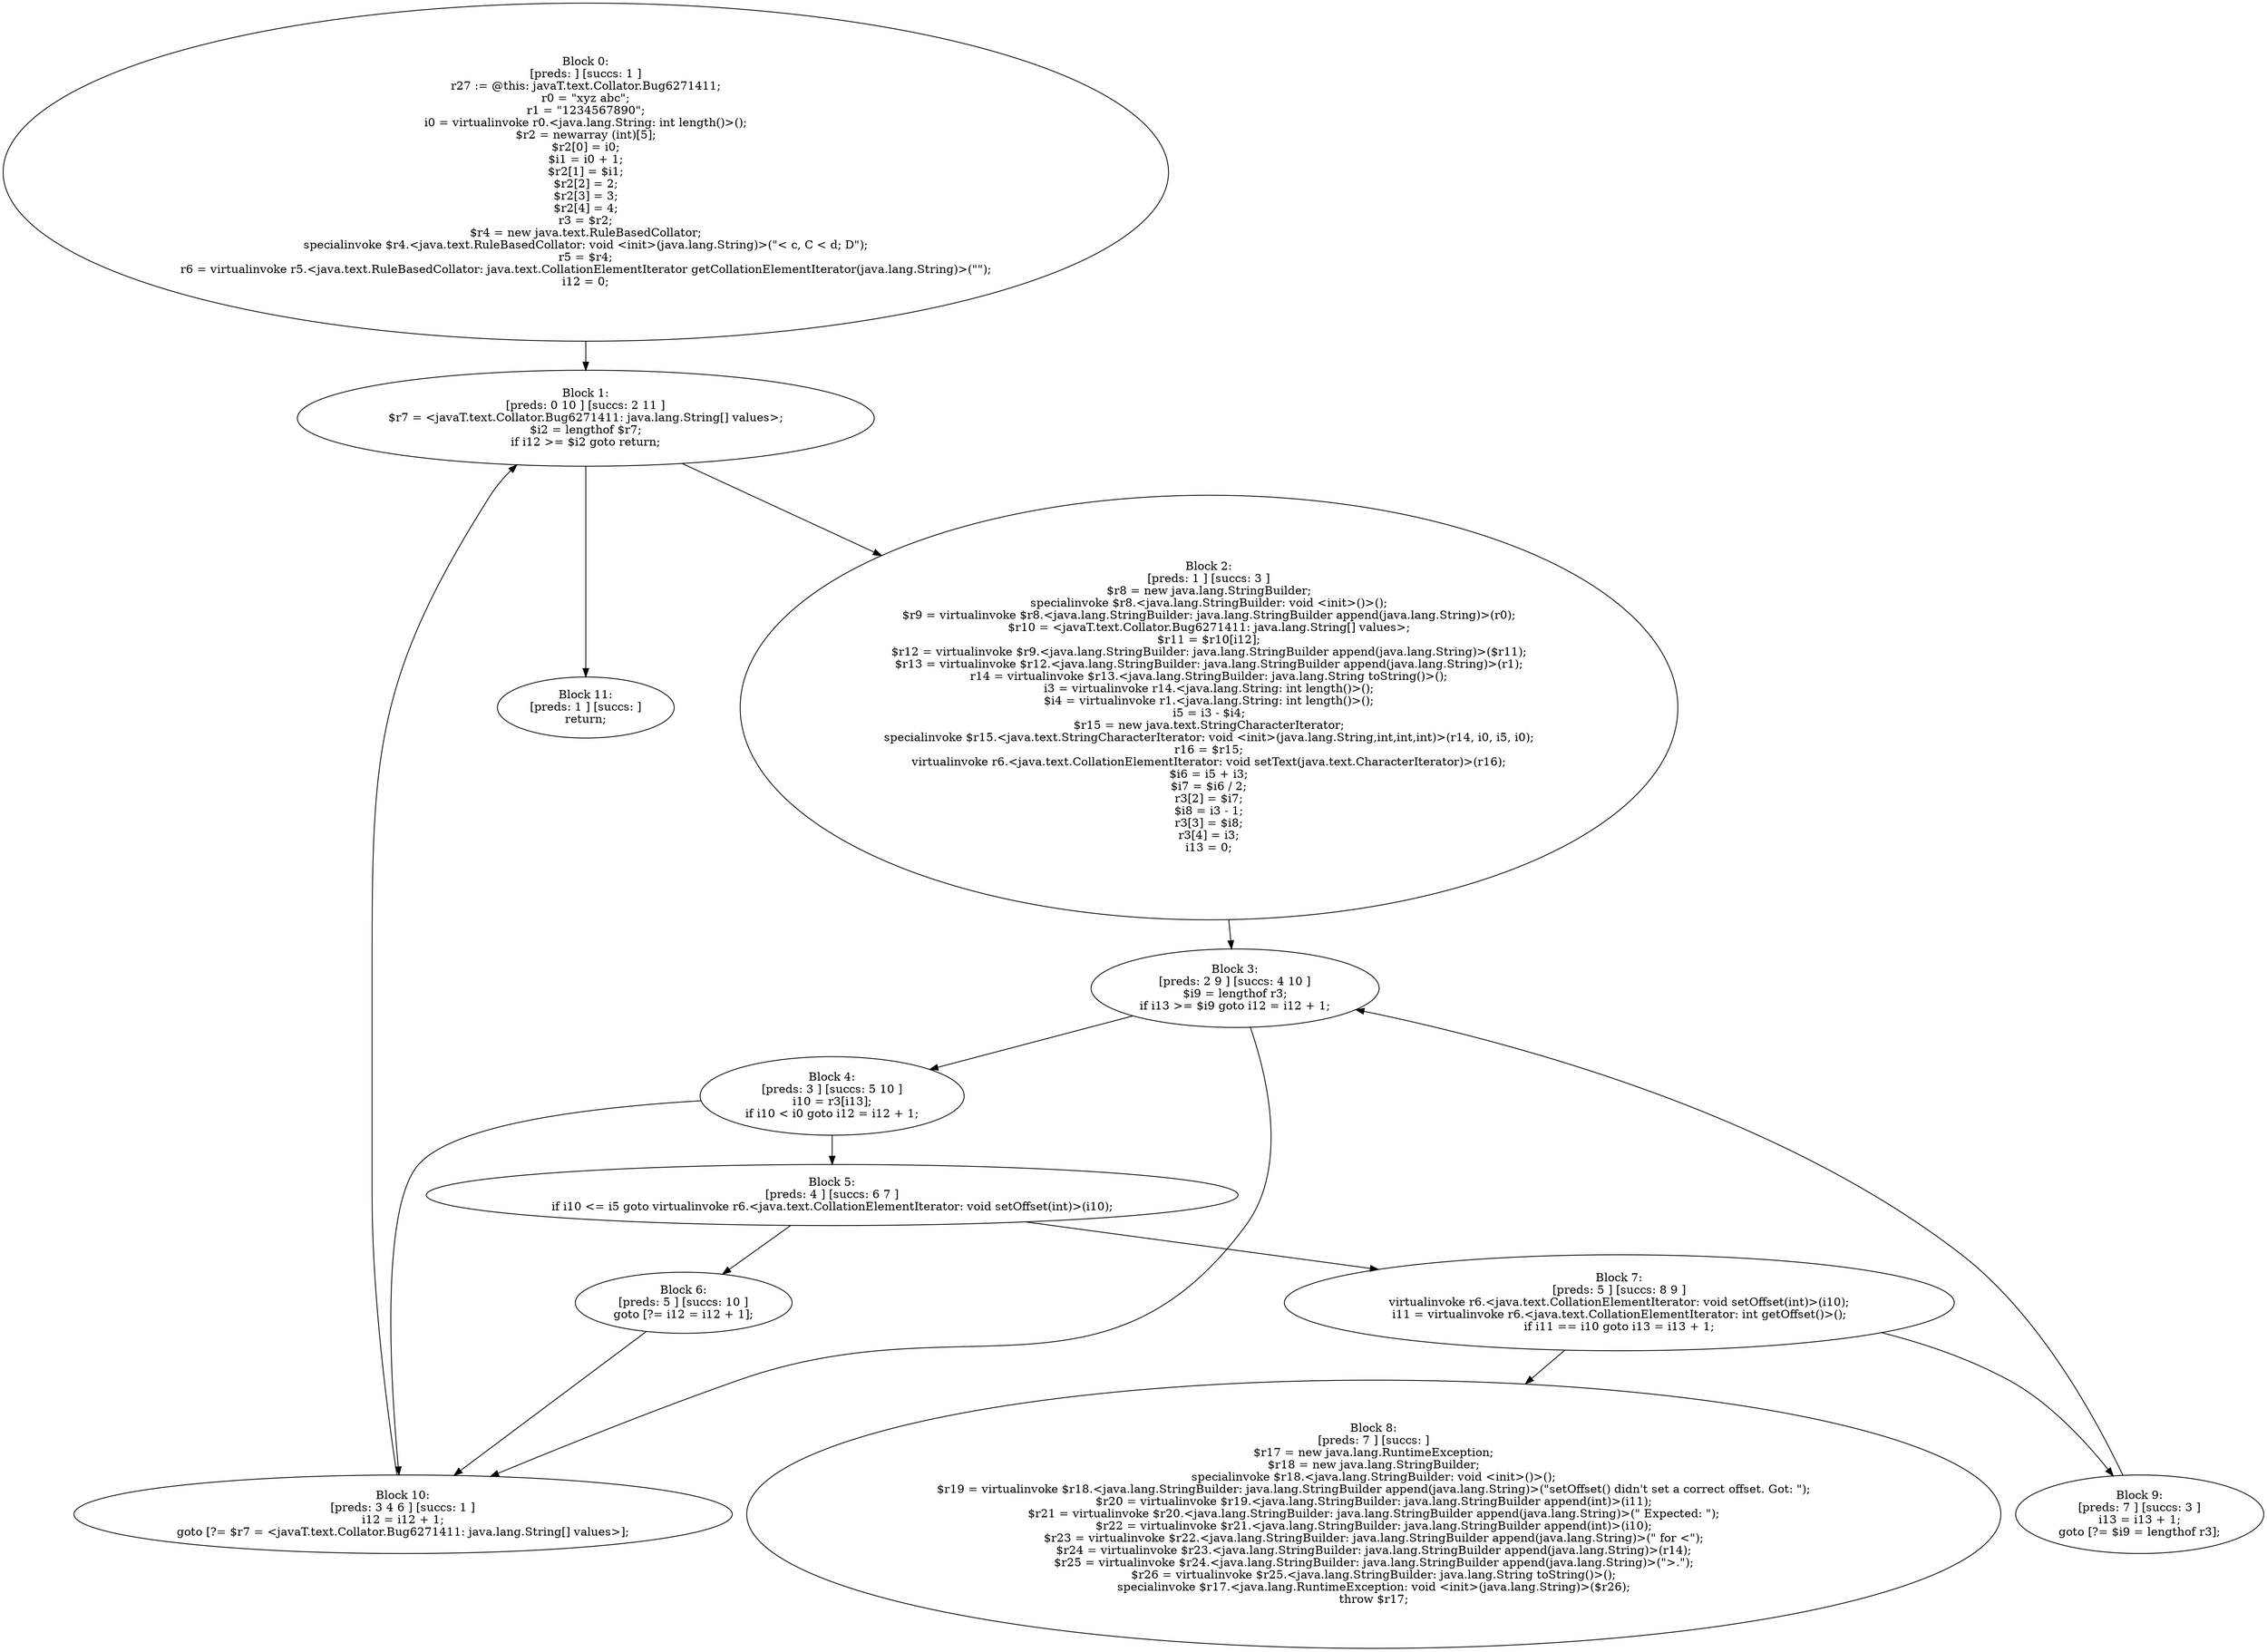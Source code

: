 digraph "unitGraph" {
    "Block 0:
[preds: ] [succs: 1 ]
r27 := @this: javaT.text.Collator.Bug6271411;
r0 = \"xyz abc\";
r1 = \"1234567890\";
i0 = virtualinvoke r0.<java.lang.String: int length()>();
$r2 = newarray (int)[5];
$r2[0] = i0;
$i1 = i0 + 1;
$r2[1] = $i1;
$r2[2] = 2;
$r2[3] = 3;
$r2[4] = 4;
r3 = $r2;
$r4 = new java.text.RuleBasedCollator;
specialinvoke $r4.<java.text.RuleBasedCollator: void <init>(java.lang.String)>(\"< c, C < d; D\");
r5 = $r4;
r6 = virtualinvoke r5.<java.text.RuleBasedCollator: java.text.CollationElementIterator getCollationElementIterator(java.lang.String)>(\"\");
i12 = 0;
"
    "Block 1:
[preds: 0 10 ] [succs: 2 11 ]
$r7 = <javaT.text.Collator.Bug6271411: java.lang.String[] values>;
$i2 = lengthof $r7;
if i12 >= $i2 goto return;
"
    "Block 2:
[preds: 1 ] [succs: 3 ]
$r8 = new java.lang.StringBuilder;
specialinvoke $r8.<java.lang.StringBuilder: void <init>()>();
$r9 = virtualinvoke $r8.<java.lang.StringBuilder: java.lang.StringBuilder append(java.lang.String)>(r0);
$r10 = <javaT.text.Collator.Bug6271411: java.lang.String[] values>;
$r11 = $r10[i12];
$r12 = virtualinvoke $r9.<java.lang.StringBuilder: java.lang.StringBuilder append(java.lang.String)>($r11);
$r13 = virtualinvoke $r12.<java.lang.StringBuilder: java.lang.StringBuilder append(java.lang.String)>(r1);
r14 = virtualinvoke $r13.<java.lang.StringBuilder: java.lang.String toString()>();
i3 = virtualinvoke r14.<java.lang.String: int length()>();
$i4 = virtualinvoke r1.<java.lang.String: int length()>();
i5 = i3 - $i4;
$r15 = new java.text.StringCharacterIterator;
specialinvoke $r15.<java.text.StringCharacterIterator: void <init>(java.lang.String,int,int,int)>(r14, i0, i5, i0);
r16 = $r15;
virtualinvoke r6.<java.text.CollationElementIterator: void setText(java.text.CharacterIterator)>(r16);
$i6 = i5 + i3;
$i7 = $i6 / 2;
r3[2] = $i7;
$i8 = i3 - 1;
r3[3] = $i8;
r3[4] = i3;
i13 = 0;
"
    "Block 3:
[preds: 2 9 ] [succs: 4 10 ]
$i9 = lengthof r3;
if i13 >= $i9 goto i12 = i12 + 1;
"
    "Block 4:
[preds: 3 ] [succs: 5 10 ]
i10 = r3[i13];
if i10 < i0 goto i12 = i12 + 1;
"
    "Block 5:
[preds: 4 ] [succs: 6 7 ]
if i10 <= i5 goto virtualinvoke r6.<java.text.CollationElementIterator: void setOffset(int)>(i10);
"
    "Block 6:
[preds: 5 ] [succs: 10 ]
goto [?= i12 = i12 + 1];
"
    "Block 7:
[preds: 5 ] [succs: 8 9 ]
virtualinvoke r6.<java.text.CollationElementIterator: void setOffset(int)>(i10);
i11 = virtualinvoke r6.<java.text.CollationElementIterator: int getOffset()>();
if i11 == i10 goto i13 = i13 + 1;
"
    "Block 8:
[preds: 7 ] [succs: ]
$r17 = new java.lang.RuntimeException;
$r18 = new java.lang.StringBuilder;
specialinvoke $r18.<java.lang.StringBuilder: void <init>()>();
$r19 = virtualinvoke $r18.<java.lang.StringBuilder: java.lang.StringBuilder append(java.lang.String)>(\"setOffset() didn\'t set a correct offset. Got: \");
$r20 = virtualinvoke $r19.<java.lang.StringBuilder: java.lang.StringBuilder append(int)>(i11);
$r21 = virtualinvoke $r20.<java.lang.StringBuilder: java.lang.StringBuilder append(java.lang.String)>(\" Expected: \");
$r22 = virtualinvoke $r21.<java.lang.StringBuilder: java.lang.StringBuilder append(int)>(i10);
$r23 = virtualinvoke $r22.<java.lang.StringBuilder: java.lang.StringBuilder append(java.lang.String)>(\" for <\");
$r24 = virtualinvoke $r23.<java.lang.StringBuilder: java.lang.StringBuilder append(java.lang.String)>(r14);
$r25 = virtualinvoke $r24.<java.lang.StringBuilder: java.lang.StringBuilder append(java.lang.String)>(\">.\");
$r26 = virtualinvoke $r25.<java.lang.StringBuilder: java.lang.String toString()>();
specialinvoke $r17.<java.lang.RuntimeException: void <init>(java.lang.String)>($r26);
throw $r17;
"
    "Block 9:
[preds: 7 ] [succs: 3 ]
i13 = i13 + 1;
goto [?= $i9 = lengthof r3];
"
    "Block 10:
[preds: 3 4 6 ] [succs: 1 ]
i12 = i12 + 1;
goto [?= $r7 = <javaT.text.Collator.Bug6271411: java.lang.String[] values>];
"
    "Block 11:
[preds: 1 ] [succs: ]
return;
"
    "Block 0:
[preds: ] [succs: 1 ]
r27 := @this: javaT.text.Collator.Bug6271411;
r0 = \"xyz abc\";
r1 = \"1234567890\";
i0 = virtualinvoke r0.<java.lang.String: int length()>();
$r2 = newarray (int)[5];
$r2[0] = i0;
$i1 = i0 + 1;
$r2[1] = $i1;
$r2[2] = 2;
$r2[3] = 3;
$r2[4] = 4;
r3 = $r2;
$r4 = new java.text.RuleBasedCollator;
specialinvoke $r4.<java.text.RuleBasedCollator: void <init>(java.lang.String)>(\"< c, C < d; D\");
r5 = $r4;
r6 = virtualinvoke r5.<java.text.RuleBasedCollator: java.text.CollationElementIterator getCollationElementIterator(java.lang.String)>(\"\");
i12 = 0;
"->"Block 1:
[preds: 0 10 ] [succs: 2 11 ]
$r7 = <javaT.text.Collator.Bug6271411: java.lang.String[] values>;
$i2 = lengthof $r7;
if i12 >= $i2 goto return;
";
    "Block 1:
[preds: 0 10 ] [succs: 2 11 ]
$r7 = <javaT.text.Collator.Bug6271411: java.lang.String[] values>;
$i2 = lengthof $r7;
if i12 >= $i2 goto return;
"->"Block 2:
[preds: 1 ] [succs: 3 ]
$r8 = new java.lang.StringBuilder;
specialinvoke $r8.<java.lang.StringBuilder: void <init>()>();
$r9 = virtualinvoke $r8.<java.lang.StringBuilder: java.lang.StringBuilder append(java.lang.String)>(r0);
$r10 = <javaT.text.Collator.Bug6271411: java.lang.String[] values>;
$r11 = $r10[i12];
$r12 = virtualinvoke $r9.<java.lang.StringBuilder: java.lang.StringBuilder append(java.lang.String)>($r11);
$r13 = virtualinvoke $r12.<java.lang.StringBuilder: java.lang.StringBuilder append(java.lang.String)>(r1);
r14 = virtualinvoke $r13.<java.lang.StringBuilder: java.lang.String toString()>();
i3 = virtualinvoke r14.<java.lang.String: int length()>();
$i4 = virtualinvoke r1.<java.lang.String: int length()>();
i5 = i3 - $i4;
$r15 = new java.text.StringCharacterIterator;
specialinvoke $r15.<java.text.StringCharacterIterator: void <init>(java.lang.String,int,int,int)>(r14, i0, i5, i0);
r16 = $r15;
virtualinvoke r6.<java.text.CollationElementIterator: void setText(java.text.CharacterIterator)>(r16);
$i6 = i5 + i3;
$i7 = $i6 / 2;
r3[2] = $i7;
$i8 = i3 - 1;
r3[3] = $i8;
r3[4] = i3;
i13 = 0;
";
    "Block 1:
[preds: 0 10 ] [succs: 2 11 ]
$r7 = <javaT.text.Collator.Bug6271411: java.lang.String[] values>;
$i2 = lengthof $r7;
if i12 >= $i2 goto return;
"->"Block 11:
[preds: 1 ] [succs: ]
return;
";
    "Block 2:
[preds: 1 ] [succs: 3 ]
$r8 = new java.lang.StringBuilder;
specialinvoke $r8.<java.lang.StringBuilder: void <init>()>();
$r9 = virtualinvoke $r8.<java.lang.StringBuilder: java.lang.StringBuilder append(java.lang.String)>(r0);
$r10 = <javaT.text.Collator.Bug6271411: java.lang.String[] values>;
$r11 = $r10[i12];
$r12 = virtualinvoke $r9.<java.lang.StringBuilder: java.lang.StringBuilder append(java.lang.String)>($r11);
$r13 = virtualinvoke $r12.<java.lang.StringBuilder: java.lang.StringBuilder append(java.lang.String)>(r1);
r14 = virtualinvoke $r13.<java.lang.StringBuilder: java.lang.String toString()>();
i3 = virtualinvoke r14.<java.lang.String: int length()>();
$i4 = virtualinvoke r1.<java.lang.String: int length()>();
i5 = i3 - $i4;
$r15 = new java.text.StringCharacterIterator;
specialinvoke $r15.<java.text.StringCharacterIterator: void <init>(java.lang.String,int,int,int)>(r14, i0, i5, i0);
r16 = $r15;
virtualinvoke r6.<java.text.CollationElementIterator: void setText(java.text.CharacterIterator)>(r16);
$i6 = i5 + i3;
$i7 = $i6 / 2;
r3[2] = $i7;
$i8 = i3 - 1;
r3[3] = $i8;
r3[4] = i3;
i13 = 0;
"->"Block 3:
[preds: 2 9 ] [succs: 4 10 ]
$i9 = lengthof r3;
if i13 >= $i9 goto i12 = i12 + 1;
";
    "Block 3:
[preds: 2 9 ] [succs: 4 10 ]
$i9 = lengthof r3;
if i13 >= $i9 goto i12 = i12 + 1;
"->"Block 4:
[preds: 3 ] [succs: 5 10 ]
i10 = r3[i13];
if i10 < i0 goto i12 = i12 + 1;
";
    "Block 3:
[preds: 2 9 ] [succs: 4 10 ]
$i9 = lengthof r3;
if i13 >= $i9 goto i12 = i12 + 1;
"->"Block 10:
[preds: 3 4 6 ] [succs: 1 ]
i12 = i12 + 1;
goto [?= $r7 = <javaT.text.Collator.Bug6271411: java.lang.String[] values>];
";
    "Block 4:
[preds: 3 ] [succs: 5 10 ]
i10 = r3[i13];
if i10 < i0 goto i12 = i12 + 1;
"->"Block 5:
[preds: 4 ] [succs: 6 7 ]
if i10 <= i5 goto virtualinvoke r6.<java.text.CollationElementIterator: void setOffset(int)>(i10);
";
    "Block 4:
[preds: 3 ] [succs: 5 10 ]
i10 = r3[i13];
if i10 < i0 goto i12 = i12 + 1;
"->"Block 10:
[preds: 3 4 6 ] [succs: 1 ]
i12 = i12 + 1;
goto [?= $r7 = <javaT.text.Collator.Bug6271411: java.lang.String[] values>];
";
    "Block 5:
[preds: 4 ] [succs: 6 7 ]
if i10 <= i5 goto virtualinvoke r6.<java.text.CollationElementIterator: void setOffset(int)>(i10);
"->"Block 6:
[preds: 5 ] [succs: 10 ]
goto [?= i12 = i12 + 1];
";
    "Block 5:
[preds: 4 ] [succs: 6 7 ]
if i10 <= i5 goto virtualinvoke r6.<java.text.CollationElementIterator: void setOffset(int)>(i10);
"->"Block 7:
[preds: 5 ] [succs: 8 9 ]
virtualinvoke r6.<java.text.CollationElementIterator: void setOffset(int)>(i10);
i11 = virtualinvoke r6.<java.text.CollationElementIterator: int getOffset()>();
if i11 == i10 goto i13 = i13 + 1;
";
    "Block 6:
[preds: 5 ] [succs: 10 ]
goto [?= i12 = i12 + 1];
"->"Block 10:
[preds: 3 4 6 ] [succs: 1 ]
i12 = i12 + 1;
goto [?= $r7 = <javaT.text.Collator.Bug6271411: java.lang.String[] values>];
";
    "Block 7:
[preds: 5 ] [succs: 8 9 ]
virtualinvoke r6.<java.text.CollationElementIterator: void setOffset(int)>(i10);
i11 = virtualinvoke r6.<java.text.CollationElementIterator: int getOffset()>();
if i11 == i10 goto i13 = i13 + 1;
"->"Block 8:
[preds: 7 ] [succs: ]
$r17 = new java.lang.RuntimeException;
$r18 = new java.lang.StringBuilder;
specialinvoke $r18.<java.lang.StringBuilder: void <init>()>();
$r19 = virtualinvoke $r18.<java.lang.StringBuilder: java.lang.StringBuilder append(java.lang.String)>(\"setOffset() didn\'t set a correct offset. Got: \");
$r20 = virtualinvoke $r19.<java.lang.StringBuilder: java.lang.StringBuilder append(int)>(i11);
$r21 = virtualinvoke $r20.<java.lang.StringBuilder: java.lang.StringBuilder append(java.lang.String)>(\" Expected: \");
$r22 = virtualinvoke $r21.<java.lang.StringBuilder: java.lang.StringBuilder append(int)>(i10);
$r23 = virtualinvoke $r22.<java.lang.StringBuilder: java.lang.StringBuilder append(java.lang.String)>(\" for <\");
$r24 = virtualinvoke $r23.<java.lang.StringBuilder: java.lang.StringBuilder append(java.lang.String)>(r14);
$r25 = virtualinvoke $r24.<java.lang.StringBuilder: java.lang.StringBuilder append(java.lang.String)>(\">.\");
$r26 = virtualinvoke $r25.<java.lang.StringBuilder: java.lang.String toString()>();
specialinvoke $r17.<java.lang.RuntimeException: void <init>(java.lang.String)>($r26);
throw $r17;
";
    "Block 7:
[preds: 5 ] [succs: 8 9 ]
virtualinvoke r6.<java.text.CollationElementIterator: void setOffset(int)>(i10);
i11 = virtualinvoke r6.<java.text.CollationElementIterator: int getOffset()>();
if i11 == i10 goto i13 = i13 + 1;
"->"Block 9:
[preds: 7 ] [succs: 3 ]
i13 = i13 + 1;
goto [?= $i9 = lengthof r3];
";
    "Block 9:
[preds: 7 ] [succs: 3 ]
i13 = i13 + 1;
goto [?= $i9 = lengthof r3];
"->"Block 3:
[preds: 2 9 ] [succs: 4 10 ]
$i9 = lengthof r3;
if i13 >= $i9 goto i12 = i12 + 1;
";
    "Block 10:
[preds: 3 4 6 ] [succs: 1 ]
i12 = i12 + 1;
goto [?= $r7 = <javaT.text.Collator.Bug6271411: java.lang.String[] values>];
"->"Block 1:
[preds: 0 10 ] [succs: 2 11 ]
$r7 = <javaT.text.Collator.Bug6271411: java.lang.String[] values>;
$i2 = lengthof $r7;
if i12 >= $i2 goto return;
";
}

